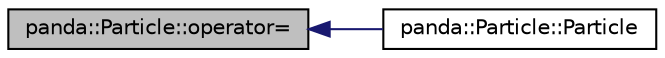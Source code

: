digraph G
{
  edge [fontname="Helvetica",fontsize="10",labelfontname="Helvetica",labelfontsize="10"];
  node [fontname="Helvetica",fontsize="10",shape=record];
  rankdir=LR;
  Node1 [label="panda::Particle::operator=",height=0.2,width=0.4,color="black", fillcolor="grey75", style="filled" fontcolor="black"];
  Node1 -> Node2 [dir=back,color="midnightblue",fontsize="10",style="solid"];
  Node2 [label="panda::Particle::Particle",height=0.2,width=0.4,color="black", fillcolor="white", style="filled",URL="$classpanda_1_1Particle.html#a1b85ffd9b05ca143d4ed762747fb2b50"];
}
